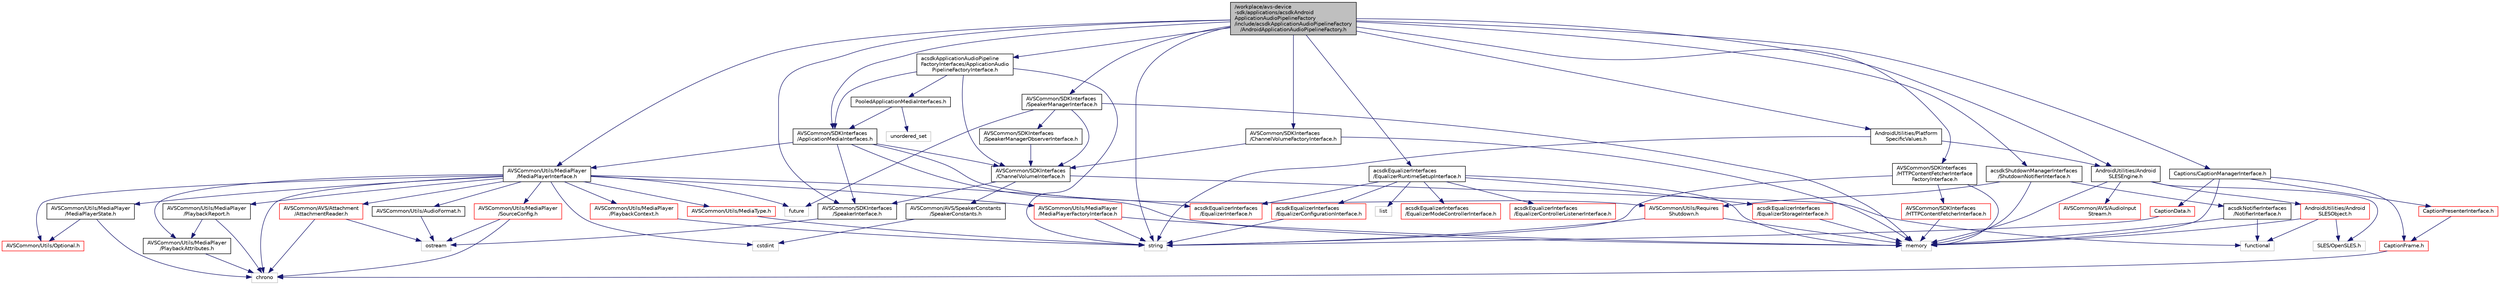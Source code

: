 digraph "/workplace/avs-device-sdk/applications/acsdkAndroidApplicationAudioPipelineFactory/include/acsdkApplicationAudioPipelineFactory/AndroidApplicationAudioPipelineFactory.h"
{
  edge [fontname="Helvetica",fontsize="10",labelfontname="Helvetica",labelfontsize="10"];
  node [fontname="Helvetica",fontsize="10",shape=record];
  Node0 [label="/workplace/avs-device\l-sdk/applications/acsdkAndroid\lApplicationAudioPipelineFactory\l/include/acsdkApplicationAudioPipelineFactory\l/AndroidApplicationAudioPipelineFactory.h",height=0.2,width=0.4,color="black", fillcolor="grey75", style="filled", fontcolor="black"];
  Node0 -> Node1 [color="midnightblue",fontsize="10",style="solid",fontname="Helvetica"];
  Node1 [label="string",height=0.2,width=0.4,color="grey75", fillcolor="white", style="filled"];
  Node0 -> Node2 [color="midnightblue",fontsize="10",style="solid",fontname="Helvetica"];
  Node2 [label="acsdkApplicationAudioPipeline\lFactoryInterfaces/ApplicationAudio\lPipelineFactoryInterface.h",height=0.2,width=0.4,color="black", fillcolor="white", style="filled",URL="$_application_audio_pipeline_factory_interface_8h.html"];
  Node2 -> Node1 [color="midnightblue",fontsize="10",style="solid",fontname="Helvetica"];
  Node2 -> Node3 [color="midnightblue",fontsize="10",style="solid",fontname="Helvetica"];
  Node3 [label="AVSCommon/SDKInterfaces\l/ApplicationMediaInterfaces.h",height=0.2,width=0.4,color="black", fillcolor="white", style="filled",URL="$_application_media_interfaces_8h.html"];
  Node3 -> Node4 [color="midnightblue",fontsize="10",style="solid",fontname="Helvetica"];
  Node4 [label="acsdkEqualizerInterfaces\l/EqualizerInterface.h",height=0.2,width=0.4,color="red", fillcolor="white", style="filled",URL="$_equalizer_interface_8h.html"];
  Node3 -> Node14 [color="midnightblue",fontsize="10",style="solid",fontname="Helvetica"];
  Node14 [label="AVSCommon/SDKInterfaces\l/ChannelVolumeInterface.h",height=0.2,width=0.4,color="black", fillcolor="white", style="filled",URL="$_channel_volume_interface_8h.html"];
  Node14 -> Node11 [color="midnightblue",fontsize="10",style="solid",fontname="Helvetica"];
  Node11 [label="functional",height=0.2,width=0.4,color="grey75", fillcolor="white", style="filled"];
  Node14 -> Node15 [color="midnightblue",fontsize="10",style="solid",fontname="Helvetica"];
  Node15 [label="AVSCommon/AVS/SpeakerConstants\l/SpeakerConstants.h",height=0.2,width=0.4,color="black", fillcolor="white", style="filled",URL="$_speaker_constants_8h.html"];
  Node15 -> Node16 [color="midnightblue",fontsize="10",style="solid",fontname="Helvetica"];
  Node16 [label="cstdint",height=0.2,width=0.4,color="grey75", fillcolor="white", style="filled"];
  Node14 -> Node17 [color="midnightblue",fontsize="10",style="solid",fontname="Helvetica"];
  Node17 [label="AVSCommon/SDKInterfaces\l/SpeakerInterface.h",height=0.2,width=0.4,color="black", fillcolor="white", style="filled",URL="$_speaker_interface_8h.html"];
  Node17 -> Node18 [color="midnightblue",fontsize="10",style="solid",fontname="Helvetica"];
  Node18 [label="ostream",height=0.2,width=0.4,color="grey75", fillcolor="white", style="filled"];
  Node3 -> Node17 [color="midnightblue",fontsize="10",style="solid",fontname="Helvetica"];
  Node3 -> Node19 [color="midnightblue",fontsize="10",style="solid",fontname="Helvetica"];
  Node19 [label="AVSCommon/Utils/MediaPlayer\l/MediaPlayerInterface.h",height=0.2,width=0.4,color="black", fillcolor="white", style="filled",URL="$_media_player_interface_8h.html"];
  Node19 -> Node20 [color="midnightblue",fontsize="10",style="solid",fontname="Helvetica"];
  Node20 [label="chrono",height=0.2,width=0.4,color="grey75", fillcolor="white", style="filled"];
  Node19 -> Node16 [color="midnightblue",fontsize="10",style="solid",fontname="Helvetica"];
  Node19 -> Node21 [color="midnightblue",fontsize="10",style="solid",fontname="Helvetica"];
  Node21 [label="future",height=0.2,width=0.4,color="grey75", fillcolor="white", style="filled"];
  Node19 -> Node22 [color="midnightblue",fontsize="10",style="solid",fontname="Helvetica"];
  Node22 [label="memory",height=0.2,width=0.4,color="grey75", fillcolor="white", style="filled"];
  Node19 -> Node23 [color="midnightblue",fontsize="10",style="solid",fontname="Helvetica"];
  Node23 [label="AVSCommon/AVS/Attachment\l/AttachmentReader.h",height=0.2,width=0.4,color="red", fillcolor="white", style="filled",URL="$_attachment_reader_8h.html"];
  Node23 -> Node20 [color="midnightblue",fontsize="10",style="solid",fontname="Helvetica"];
  Node23 -> Node18 [color="midnightblue",fontsize="10",style="solid",fontname="Helvetica"];
  Node19 -> Node26 [color="midnightblue",fontsize="10",style="solid",fontname="Helvetica"];
  Node26 [label="AVSCommon/Utils/AudioFormat.h",height=0.2,width=0.4,color="black", fillcolor="white", style="filled",URL="$_audio_format_8h.html"];
  Node26 -> Node18 [color="midnightblue",fontsize="10",style="solid",fontname="Helvetica"];
  Node19 -> Node27 [color="midnightblue",fontsize="10",style="solid",fontname="Helvetica"];
  Node27 [label="AVSCommon/Utils/Optional.h",height=0.2,width=0.4,color="red", fillcolor="white", style="filled",URL="$_optional_8h.html"];
  Node19 -> Node46 [color="midnightblue",fontsize="10",style="solid",fontname="Helvetica"];
  Node46 [label="AVSCommon/Utils/MediaPlayer\l/MediaPlayerFactoryInterface.h",height=0.2,width=0.4,color="red", fillcolor="white", style="filled",URL="$_media_player_factory_interface_8h.html"];
  Node46 -> Node22 [color="midnightblue",fontsize="10",style="solid",fontname="Helvetica"];
  Node46 -> Node1 [color="midnightblue",fontsize="10",style="solid",fontname="Helvetica"];
  Node19 -> Node48 [color="midnightblue",fontsize="10",style="solid",fontname="Helvetica"];
  Node48 [label="AVSCommon/Utils/MediaPlayer\l/MediaPlayerState.h",height=0.2,width=0.4,color="black", fillcolor="white", style="filled",URL="$_media_player_state_8h.html"];
  Node48 -> Node27 [color="midnightblue",fontsize="10",style="solid",fontname="Helvetica"];
  Node48 -> Node20 [color="midnightblue",fontsize="10",style="solid",fontname="Helvetica"];
  Node19 -> Node49 [color="midnightblue",fontsize="10",style="solid",fontname="Helvetica"];
  Node49 [label="AVSCommon/Utils/MediaPlayer\l/PlaybackAttributes.h",height=0.2,width=0.4,color="black", fillcolor="white", style="filled",URL="$_playback_attributes_8h.html"];
  Node49 -> Node20 [color="midnightblue",fontsize="10",style="solid",fontname="Helvetica"];
  Node19 -> Node50 [color="midnightblue",fontsize="10",style="solid",fontname="Helvetica"];
  Node50 [label="AVSCommon/Utils/MediaPlayer\l/PlaybackContext.h",height=0.2,width=0.4,color="red", fillcolor="white", style="filled",URL="$_playback_context_8h.html"];
  Node50 -> Node1 [color="midnightblue",fontsize="10",style="solid",fontname="Helvetica"];
  Node19 -> Node53 [color="midnightblue",fontsize="10",style="solid",fontname="Helvetica"];
  Node53 [label="AVSCommon/Utils/MediaPlayer\l/PlaybackReport.h",height=0.2,width=0.4,color="black", fillcolor="white", style="filled",URL="$_playback_report_8h.html"];
  Node53 -> Node20 [color="midnightblue",fontsize="10",style="solid",fontname="Helvetica"];
  Node53 -> Node49 [color="midnightblue",fontsize="10",style="solid",fontname="Helvetica"];
  Node19 -> Node54 [color="midnightblue",fontsize="10",style="solid",fontname="Helvetica"];
  Node54 [label="AVSCommon/Utils/MediaPlayer\l/SourceConfig.h",height=0.2,width=0.4,color="red", fillcolor="white", style="filled",URL="$_source_config_8h.html"];
  Node54 -> Node20 [color="midnightblue",fontsize="10",style="solid",fontname="Helvetica"];
  Node54 -> Node18 [color="midnightblue",fontsize="10",style="solid",fontname="Helvetica"];
  Node19 -> Node55 [color="midnightblue",fontsize="10",style="solid",fontname="Helvetica"];
  Node55 [label="AVSCommon/Utils/MediaType.h",height=0.2,width=0.4,color="red", fillcolor="white", style="filled",URL="$_media_type_8h.html"];
  Node55 -> Node1 [color="midnightblue",fontsize="10",style="solid",fontname="Helvetica"];
  Node3 -> Node56 [color="midnightblue",fontsize="10",style="solid",fontname="Helvetica"];
  Node56 [label="AVSCommon/Utils/Requires\lShutdown.h",height=0.2,width=0.4,color="red", fillcolor="white", style="filled",URL="$_requires_shutdown_8h.html"];
  Node56 -> Node22 [color="midnightblue",fontsize="10",style="solid",fontname="Helvetica"];
  Node56 -> Node1 [color="midnightblue",fontsize="10",style="solid",fontname="Helvetica"];
  Node2 -> Node14 [color="midnightblue",fontsize="10",style="solid",fontname="Helvetica"];
  Node2 -> Node57 [color="midnightblue",fontsize="10",style="solid",fontname="Helvetica"];
  Node57 [label="PooledApplicationMediaInterfaces.h",height=0.2,width=0.4,color="black", fillcolor="white", style="filled",URL="$_pooled_application_media_interfaces_8h.html"];
  Node57 -> Node58 [color="midnightblue",fontsize="10",style="solid",fontname="Helvetica"];
  Node58 [label="unordered_set",height=0.2,width=0.4,color="grey75", fillcolor="white", style="filled"];
  Node57 -> Node3 [color="midnightblue",fontsize="10",style="solid",fontname="Helvetica"];
  Node0 -> Node59 [color="midnightblue",fontsize="10",style="solid",fontname="Helvetica"];
  Node59 [label="acsdkEqualizerInterfaces\l/EqualizerRuntimeSetupInterface.h",height=0.2,width=0.4,color="black", fillcolor="white", style="filled",URL="$_equalizer_runtime_setup_interface_8h.html"];
  Node59 -> Node60 [color="midnightblue",fontsize="10",style="solid",fontname="Helvetica"];
  Node60 [label="list",height=0.2,width=0.4,color="grey75", fillcolor="white", style="filled"];
  Node59 -> Node22 [color="midnightblue",fontsize="10",style="solid",fontname="Helvetica"];
  Node59 -> Node61 [color="midnightblue",fontsize="10",style="solid",fontname="Helvetica"];
  Node61 [label="acsdkEqualizerInterfaces\l/EqualizerConfigurationInterface.h",height=0.2,width=0.4,color="red", fillcolor="white", style="filled",URL="$_equalizer_configuration_interface_8h.html"];
  Node61 -> Node1 [color="midnightblue",fontsize="10",style="solid",fontname="Helvetica"];
  Node59 -> Node62 [color="midnightblue",fontsize="10",style="solid",fontname="Helvetica"];
  Node62 [label="acsdkEqualizerInterfaces\l/EqualizerModeControllerInterface.h",height=0.2,width=0.4,color="red", fillcolor="white", style="filled",URL="$_equalizer_mode_controller_interface_8h.html"];
  Node59 -> Node63 [color="midnightblue",fontsize="10",style="solid",fontname="Helvetica"];
  Node63 [label="acsdkEqualizerInterfaces\l/EqualizerStorageInterface.h",height=0.2,width=0.4,color="red", fillcolor="white", style="filled",URL="$_equalizer_storage_interface_8h.html"];
  Node63 -> Node22 [color="midnightblue",fontsize="10",style="solid",fontname="Helvetica"];
  Node59 -> Node4 [color="midnightblue",fontsize="10",style="solid",fontname="Helvetica"];
  Node59 -> Node64 [color="midnightblue",fontsize="10",style="solid",fontname="Helvetica"];
  Node64 [label="acsdkEqualizerInterfaces\l/EqualizerControllerListenerInterface.h",height=0.2,width=0.4,color="red", fillcolor="white", style="filled",URL="$_equalizer_controller_listener_interface_8h.html"];
  Node0 -> Node65 [color="midnightblue",fontsize="10",style="solid",fontname="Helvetica"];
  Node65 [label="acsdkShutdownManagerInterfaces\l/ShutdownNotifierInterface.h",height=0.2,width=0.4,color="black", fillcolor="white", style="filled",URL="$_shutdown_notifier_interface_8h.html"];
  Node65 -> Node22 [color="midnightblue",fontsize="10",style="solid",fontname="Helvetica"];
  Node65 -> Node66 [color="midnightblue",fontsize="10",style="solid",fontname="Helvetica"];
  Node66 [label="acsdkNotifierInterfaces\l/NotifierInterface.h",height=0.2,width=0.4,color="black", fillcolor="white", style="filled",URL="$_notifier_interface_8h.html"];
  Node66 -> Node11 [color="midnightblue",fontsize="10",style="solid",fontname="Helvetica"];
  Node66 -> Node22 [color="midnightblue",fontsize="10",style="solid",fontname="Helvetica"];
  Node65 -> Node56 [color="midnightblue",fontsize="10",style="solid",fontname="Helvetica"];
  Node0 -> Node67 [color="midnightblue",fontsize="10",style="solid",fontname="Helvetica"];
  Node67 [label="AndroidUtilities/Android\lSLESEngine.h",height=0.2,width=0.4,color="black", fillcolor="white", style="filled",URL="$_android_s_l_e_s_engine_8h.html"];
  Node67 -> Node68 [color="midnightblue",fontsize="10",style="solid",fontname="Helvetica"];
  Node68 [label="SLES/OpenSLES.h",height=0.2,width=0.4,color="grey75", fillcolor="white", style="filled"];
  Node67 -> Node22 [color="midnightblue",fontsize="10",style="solid",fontname="Helvetica"];
  Node67 -> Node69 [color="midnightblue",fontsize="10",style="solid",fontname="Helvetica"];
  Node69 [label="AVSCommon/AVS/AudioInput\lStream.h",height=0.2,width=0.4,color="red", fillcolor="white", style="filled",URL="$_audio_input_stream_8h.html"];
  Node67 -> Node73 [color="midnightblue",fontsize="10",style="solid",fontname="Helvetica"];
  Node73 [label="AndroidUtilities/Android\lSLESObject.h",height=0.2,width=0.4,color="red", fillcolor="white", style="filled",URL="$_android_s_l_e_s_object_8h.html"];
  Node73 -> Node11 [color="midnightblue",fontsize="10",style="solid",fontname="Helvetica"];
  Node73 -> Node22 [color="midnightblue",fontsize="10",style="solid",fontname="Helvetica"];
  Node73 -> Node68 [color="midnightblue",fontsize="10",style="solid",fontname="Helvetica"];
  Node0 -> Node76 [color="midnightblue",fontsize="10",style="solid",fontname="Helvetica"];
  Node76 [label="AndroidUtilities/Platform\lSpecificValues.h",height=0.2,width=0.4,color="black", fillcolor="white", style="filled",URL="$_application_utilities_2_android_utilities_2include_2_android_utilities_2_platform_specific_values_8h.html"];
  Node76 -> Node1 [color="midnightblue",fontsize="10",style="solid",fontname="Helvetica"];
  Node76 -> Node67 [color="midnightblue",fontsize="10",style="solid",fontname="Helvetica"];
  Node0 -> Node3 [color="midnightblue",fontsize="10",style="solid",fontname="Helvetica"];
  Node0 -> Node77 [color="midnightblue",fontsize="10",style="solid",fontname="Helvetica"];
  Node77 [label="AVSCommon/SDKInterfaces\l/ChannelVolumeFactoryInterface.h",height=0.2,width=0.4,color="black", fillcolor="white", style="filled",URL="$_channel_volume_factory_interface_8h.html"];
  Node77 -> Node22 [color="midnightblue",fontsize="10",style="solid",fontname="Helvetica"];
  Node77 -> Node14 [color="midnightblue",fontsize="10",style="solid",fontname="Helvetica"];
  Node0 -> Node78 [color="midnightblue",fontsize="10",style="solid",fontname="Helvetica"];
  Node78 [label="AVSCommon/SDKInterfaces\l/HTTPContentFetcherInterface\lFactoryInterface.h",height=0.2,width=0.4,color="black", fillcolor="white", style="filled",URL="$_h_t_t_p_content_fetcher_interface_factory_interface_8h.html"];
  Node78 -> Node22 [color="midnightblue",fontsize="10",style="solid",fontname="Helvetica"];
  Node78 -> Node1 [color="midnightblue",fontsize="10",style="solid",fontname="Helvetica"];
  Node78 -> Node79 [color="midnightblue",fontsize="10",style="solid",fontname="Helvetica"];
  Node79 [label="AVSCommon/SDKInterfaces\l/HTTPContentFetcherInterface.h",height=0.2,width=0.4,color="red", fillcolor="white", style="filled",URL="$_h_t_t_p_content_fetcher_interface_8h.html"];
  Node79 -> Node22 [color="midnightblue",fontsize="10",style="solid",fontname="Helvetica"];
  Node0 -> Node17 [color="midnightblue",fontsize="10",style="solid",fontname="Helvetica"];
  Node0 -> Node93 [color="midnightblue",fontsize="10",style="solid",fontname="Helvetica"];
  Node93 [label="AVSCommon/SDKInterfaces\l/SpeakerManagerInterface.h",height=0.2,width=0.4,color="black", fillcolor="white", style="filled",URL="$_speaker_manager_interface_8h.html"];
  Node93 -> Node21 [color="midnightblue",fontsize="10",style="solid",fontname="Helvetica"];
  Node93 -> Node22 [color="midnightblue",fontsize="10",style="solid",fontname="Helvetica"];
  Node93 -> Node14 [color="midnightblue",fontsize="10",style="solid",fontname="Helvetica"];
  Node93 -> Node94 [color="midnightblue",fontsize="10",style="solid",fontname="Helvetica"];
  Node94 [label="AVSCommon/SDKInterfaces\l/SpeakerManagerObserverInterface.h",height=0.2,width=0.4,color="black", fillcolor="white", style="filled",URL="$_speaker_manager_observer_interface_8h.html"];
  Node94 -> Node14 [color="midnightblue",fontsize="10",style="solid",fontname="Helvetica"];
  Node0 -> Node19 [color="midnightblue",fontsize="10",style="solid",fontname="Helvetica"];
  Node0 -> Node95 [color="midnightblue",fontsize="10",style="solid",fontname="Helvetica"];
  Node95 [label="Captions/CaptionManagerInterface.h",height=0.2,width=0.4,color="black", fillcolor="white", style="filled",URL="$_caption_manager_interface_8h.html"];
  Node95 -> Node22 [color="midnightblue",fontsize="10",style="solid",fontname="Helvetica"];
  Node95 -> Node96 [color="midnightblue",fontsize="10",style="solid",fontname="Helvetica"];
  Node96 [label="CaptionData.h",height=0.2,width=0.4,color="red", fillcolor="white", style="filled",URL="$_caption_data_8h.html"];
  Node96 -> Node1 [color="midnightblue",fontsize="10",style="solid",fontname="Helvetica"];
  Node95 -> Node98 [color="midnightblue",fontsize="10",style="solid",fontname="Helvetica"];
  Node98 [label="CaptionFrame.h",height=0.2,width=0.4,color="red", fillcolor="white", style="filled",URL="$_caption_frame_8h.html"];
  Node98 -> Node20 [color="midnightblue",fontsize="10",style="solid",fontname="Helvetica"];
  Node95 -> Node103 [color="midnightblue",fontsize="10",style="solid",fontname="Helvetica"];
  Node103 [label="CaptionPresenterInterface.h",height=0.2,width=0.4,color="red", fillcolor="white", style="filled",URL="$_caption_presenter_interface_8h.html"];
  Node103 -> Node98 [color="midnightblue",fontsize="10",style="solid",fontname="Helvetica"];
}
